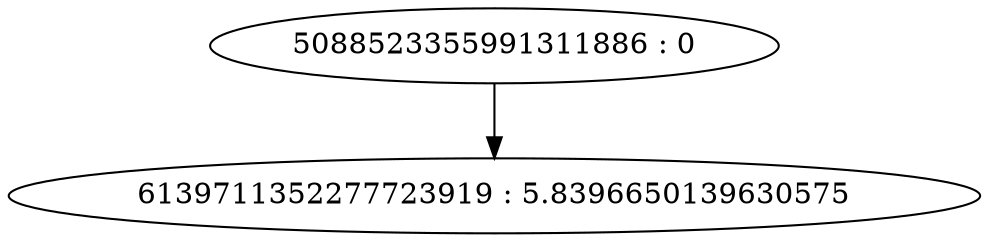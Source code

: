 digraph "plots/tree_1.dot" {
	0 [label="5088523355991311886 : 0"]
	1 [label="6139711352277723919 : 5.8396650139630575"]
	0 -> 1
}
